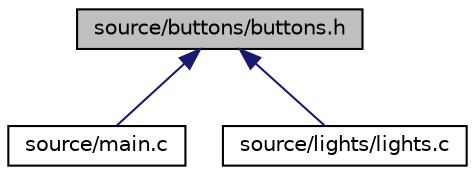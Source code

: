 digraph "source/buttons/buttons.h"
{
 // LATEX_PDF_SIZE
  edge [fontname="Helvetica",fontsize="10",labelfontname="Helvetica",labelfontsize="10"];
  node [fontname="Helvetica",fontsize="10",shape=record];
  Node1 [label="source/buttons/buttons.h",height=0.2,width=0.4,color="black", fillcolor="grey75", style="filled", fontcolor="black",tooltip="Handling of Button signals."];
  Node1 -> Node2 [dir="back",color="midnightblue",fontsize="10",style="solid",fontname="Helvetica"];
  Node2 [label="source/main.c",height=0.2,width=0.4,color="black", fillcolor="white", style="filled",URL="$main_8c.html",tooltip="The main file of the elevator application."];
  Node1 -> Node3 [dir="back",color="midnightblue",fontsize="10",style="solid",fontname="Helvetica"];
  Node3 [label="source/lights/lights.c",height=0.2,width=0.4,color="black", fillcolor="white", style="filled",URL="$lights_8c_source.html",tooltip=" "];
}
